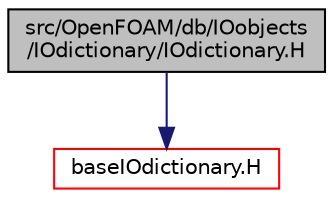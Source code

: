 digraph "src/OpenFOAM/db/IOobjects/IOdictionary/IOdictionary.H"
{
  bgcolor="transparent";
  edge [fontname="Helvetica",fontsize="10",labelfontname="Helvetica",labelfontsize="10"];
  node [fontname="Helvetica",fontsize="10",shape=record];
  Node1 [label="src/OpenFOAM/db/IOobjects\l/IOdictionary/IOdictionary.H",height=0.2,width=0.4,color="black", fillcolor="grey75", style="filled" fontcolor="black"];
  Node1 -> Node2 [color="midnightblue",fontsize="10",style="solid",fontname="Helvetica"];
  Node2 [label="baseIOdictionary.H",height=0.2,width=0.4,color="red",URL="$baseIOdictionary_8H.html"];
}
